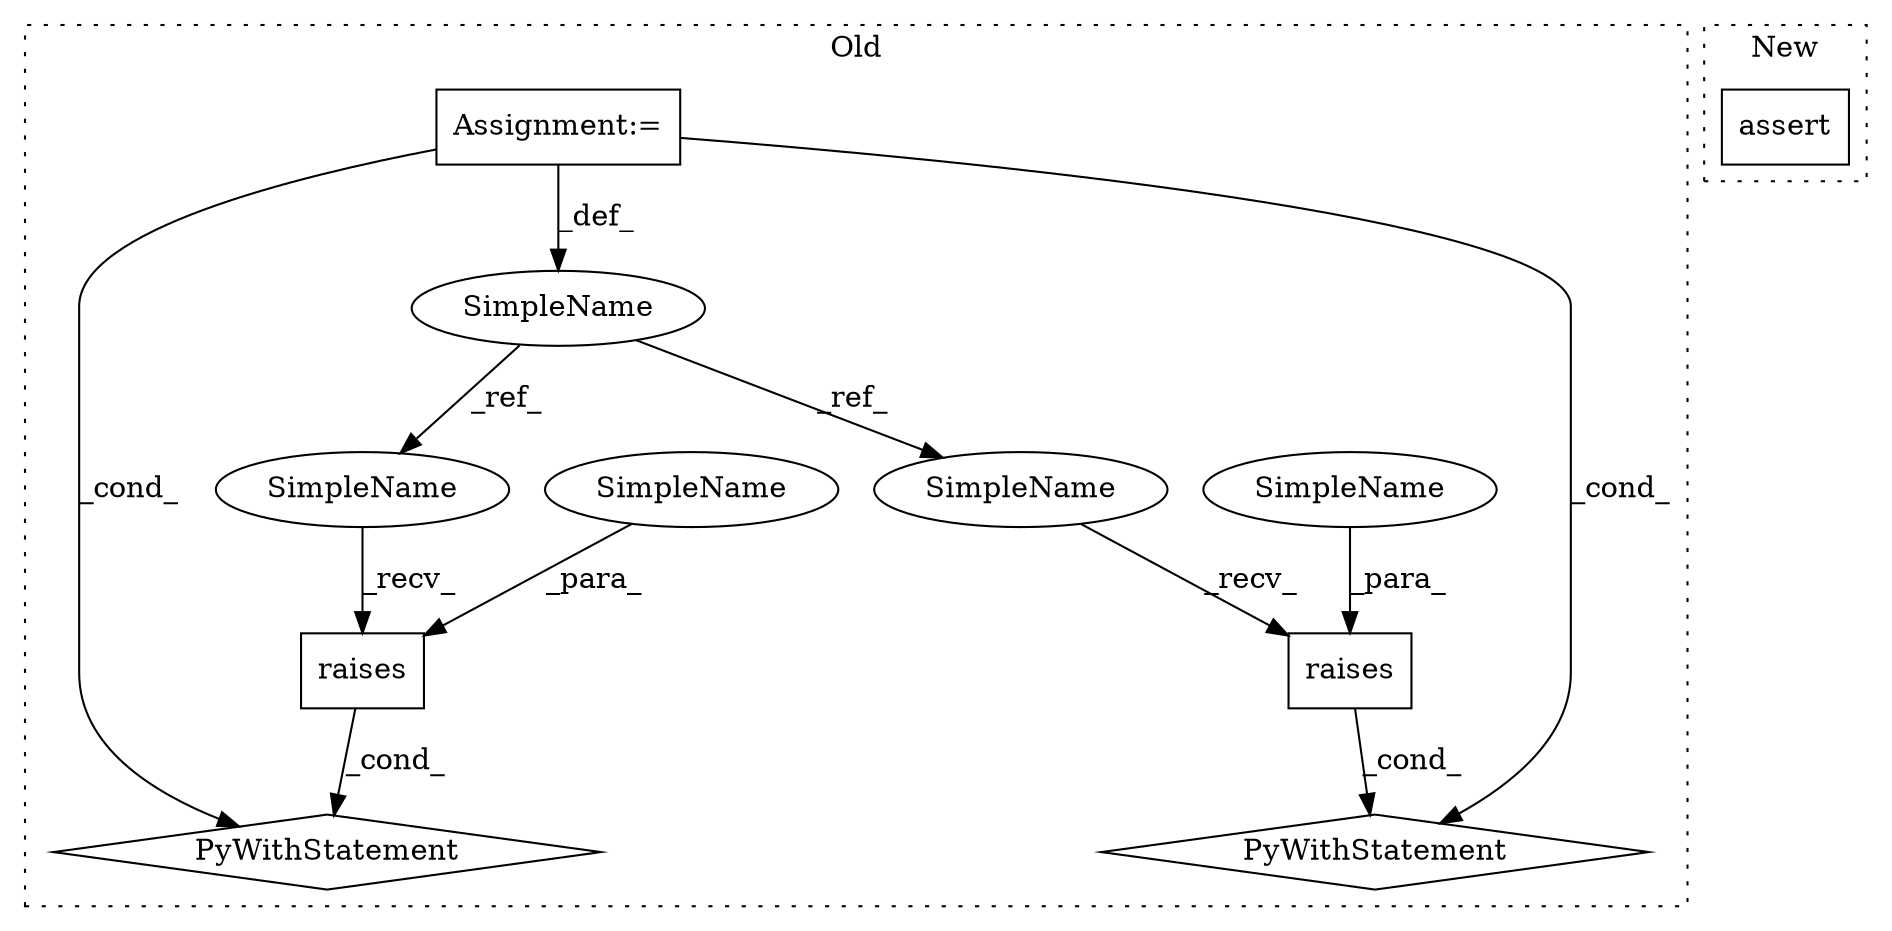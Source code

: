 digraph G {
subgraph cluster0 {
1 [label="raises" a="32" s="2276,2292" l="7,1" shape="box"];
3 [label="PyWithStatement" a="104" s="2259,2293" l="10,2" shape="diamond"];
4 [label="Assignment:=" a="7" s="1985" l="6" shape="box"];
5 [label="raises" a="32" s="2228,2244" l="7,1" shape="box"];
6 [label="PyWithStatement" a="104" s="2211,2245" l="10,2" shape="diamond"];
7 [label="SimpleName" a="42" s="1985" l="6" shape="ellipse"];
8 [label="SimpleName" a="42" s="2221" l="6" shape="ellipse"];
9 [label="SimpleName" a="42" s="2269" l="6" shape="ellipse"];
10 [label="SimpleName" a="42" s="2235" l="9" shape="ellipse"];
11 [label="SimpleName" a="42" s="2283" l="9" shape="ellipse"];
label = "Old";
style="dotted";
}
subgraph cluster1 {
2 [label="assert" a="6" s="2195" l="7" shape="box"];
label = "New";
style="dotted";
}
1 -> 3 [label="_cond_"];
4 -> 7 [label="_def_"];
4 -> 3 [label="_cond_"];
4 -> 6 [label="_cond_"];
5 -> 6 [label="_cond_"];
7 -> 8 [label="_ref_"];
7 -> 9 [label="_ref_"];
8 -> 5 [label="_recv_"];
9 -> 1 [label="_recv_"];
10 -> 5 [label="_para_"];
11 -> 1 [label="_para_"];
}